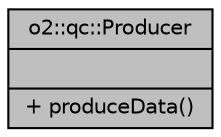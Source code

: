 digraph "o2::qc::Producer"
{
 // INTERACTIVE_SVG=YES
  bgcolor="transparent";
  edge [fontname="Helvetica",fontsize="10",labelfontname="Helvetica",labelfontsize="10"];
  node [fontname="Helvetica",fontsize="10",shape=record];
  Node1 [label="{o2::qc::Producer\n||+ produceData()\l}",height=0.2,width=0.4,color="black", fillcolor="grey75", style="filled" fontcolor="black"];
}
